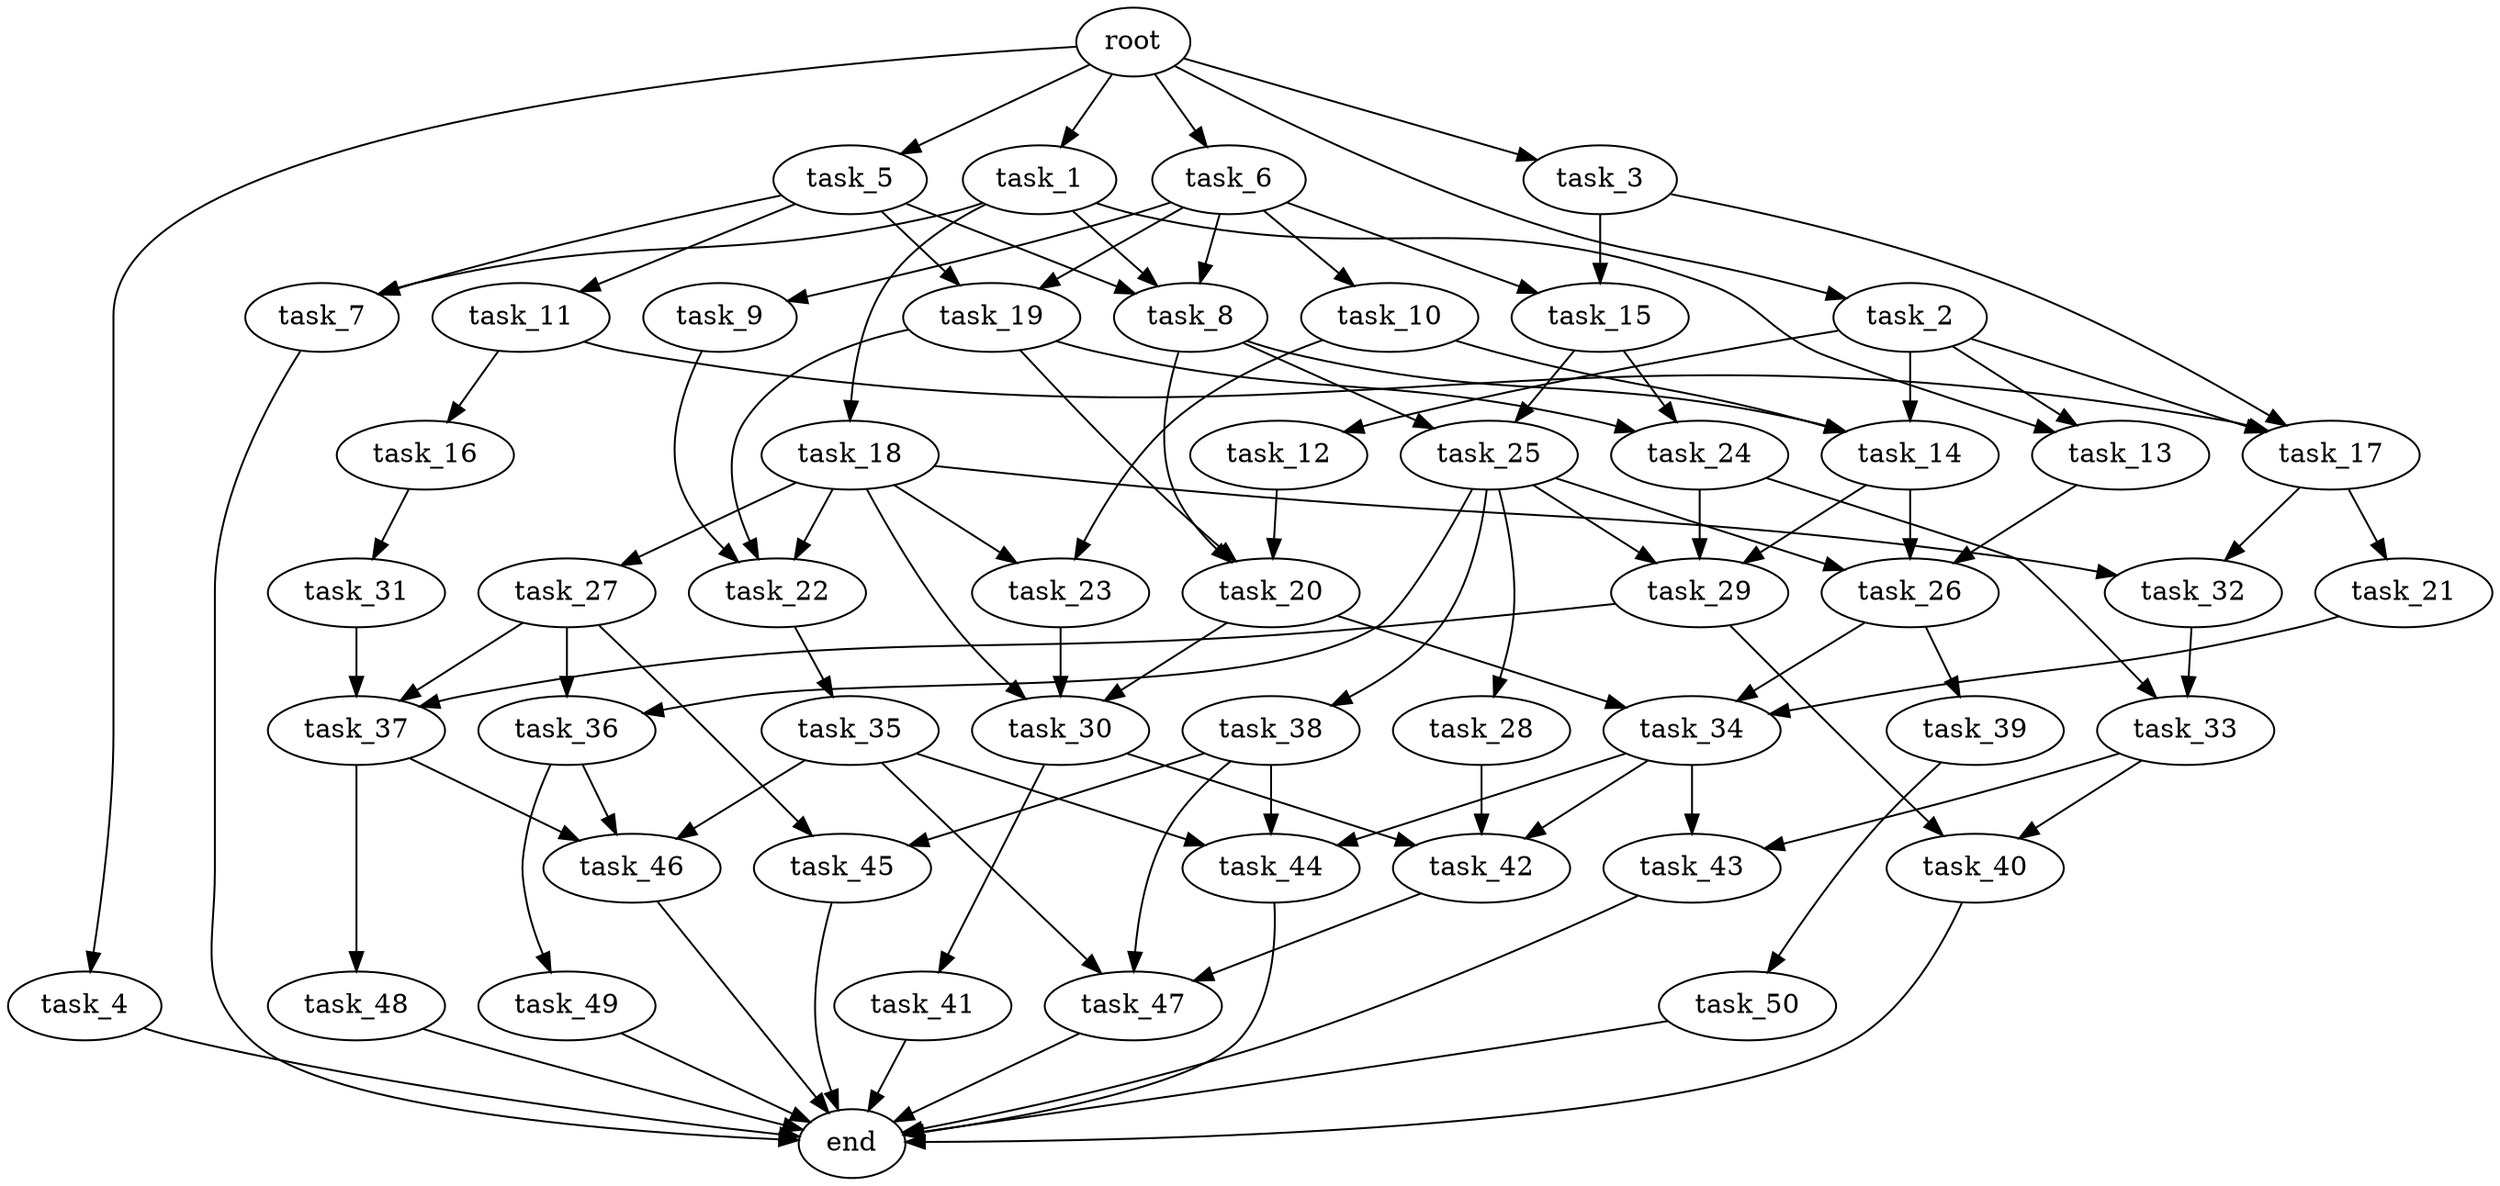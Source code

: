 digraph G {
  root [size="0.000000e+00"];
  task_1 [size="5.745954e+09"];
  task_2 [size="6.806114e+09"];
  task_3 [size="6.987826e+09"];
  task_4 [size="9.790365e+09"];
  task_5 [size="5.512940e+09"];
  task_6 [size="4.088344e+09"];
  task_7 [size="5.027582e+09"];
  task_8 [size="9.262015e+09"];
  task_9 [size="7.022286e+08"];
  task_10 [size="5.630727e+09"];
  task_11 [size="6.388666e+09"];
  task_12 [size="4.250092e+08"];
  task_13 [size="8.285649e+09"];
  task_14 [size="1.227109e+09"];
  task_15 [size="5.211817e+09"];
  task_16 [size="2.216887e+09"];
  task_17 [size="2.167533e+09"];
  task_18 [size="1.311090e+09"];
  task_19 [size="5.438537e+09"];
  task_20 [size="7.146773e+09"];
  task_21 [size="6.615415e+09"];
  task_22 [size="1.369334e+07"];
  task_23 [size="8.149410e+09"];
  task_24 [size="5.156734e+09"];
  task_25 [size="3.157219e+09"];
  task_26 [size="4.236787e+06"];
  task_27 [size="8.626206e+09"];
  task_28 [size="1.674335e+09"];
  task_29 [size="3.388021e+09"];
  task_30 [size="8.545981e+09"];
  task_31 [size="1.931036e+09"];
  task_32 [size="5.187064e+09"];
  task_33 [size="1.060174e+09"];
  task_34 [size="8.759836e+09"];
  task_35 [size="3.126349e+08"];
  task_36 [size="1.844410e+09"];
  task_37 [size="2.943739e+09"];
  task_38 [size="3.538854e+09"];
  task_39 [size="4.657512e+09"];
  task_40 [size="9.631122e+09"];
  task_41 [size="9.273332e+08"];
  task_42 [size="3.748450e+09"];
  task_43 [size="5.489354e+08"];
  task_44 [size="7.476988e+09"];
  task_45 [size="6.541102e+09"];
  task_46 [size="9.070733e+08"];
  task_47 [size="2.952741e+09"];
  task_48 [size="5.682475e+09"];
  task_49 [size="5.784406e+09"];
  task_50 [size="1.897738e+09"];
  end [size="0.000000e+00"];

  root -> task_1 [size="1.000000e-12"];
  root -> task_2 [size="1.000000e-12"];
  root -> task_3 [size="1.000000e-12"];
  root -> task_4 [size="1.000000e-12"];
  root -> task_5 [size="1.000000e-12"];
  root -> task_6 [size="1.000000e-12"];
  task_1 -> task_7 [size="2.513791e+08"];
  task_1 -> task_8 [size="3.087338e+08"];
  task_1 -> task_13 [size="4.142825e+08"];
  task_1 -> task_18 [size="1.311090e+08"];
  task_2 -> task_12 [size="4.250092e+07"];
  task_2 -> task_13 [size="4.142825e+08"];
  task_2 -> task_14 [size="4.090365e+07"];
  task_2 -> task_17 [size="7.225112e+07"];
  task_3 -> task_15 [size="2.605908e+08"];
  task_3 -> task_17 [size="7.225112e+07"];
  task_4 -> end [size="1.000000e-12"];
  task_5 -> task_7 [size="2.513791e+08"];
  task_5 -> task_8 [size="3.087338e+08"];
  task_5 -> task_11 [size="6.388666e+08"];
  task_5 -> task_19 [size="2.719268e+08"];
  task_6 -> task_8 [size="3.087338e+08"];
  task_6 -> task_9 [size="7.022286e+07"];
  task_6 -> task_10 [size="5.630727e+08"];
  task_6 -> task_15 [size="2.605908e+08"];
  task_6 -> task_19 [size="2.719268e+08"];
  task_7 -> end [size="1.000000e-12"];
  task_8 -> task_14 [size="4.090365e+07"];
  task_8 -> task_20 [size="2.382258e+08"];
  task_8 -> task_25 [size="1.578609e+08"];
  task_9 -> task_22 [size="4.564445e+05"];
  task_10 -> task_14 [size="4.090365e+07"];
  task_10 -> task_23 [size="4.074705e+08"];
  task_11 -> task_16 [size="2.216887e+08"];
  task_11 -> task_17 [size="7.225112e+07"];
  task_12 -> task_20 [size="2.382258e+08"];
  task_13 -> task_26 [size="1.412262e+05"];
  task_14 -> task_26 [size="1.412262e+05"];
  task_14 -> task_29 [size="1.129340e+08"];
  task_15 -> task_24 [size="2.578367e+08"];
  task_15 -> task_25 [size="1.578609e+08"];
  task_16 -> task_31 [size="1.931036e+08"];
  task_17 -> task_21 [size="6.615415e+08"];
  task_17 -> task_32 [size="2.593532e+08"];
  task_18 -> task_22 [size="4.564445e+05"];
  task_18 -> task_23 [size="4.074705e+08"];
  task_18 -> task_27 [size="8.626206e+08"];
  task_18 -> task_30 [size="2.848660e+08"];
  task_18 -> task_32 [size="2.593532e+08"];
  task_19 -> task_20 [size="2.382258e+08"];
  task_19 -> task_22 [size="4.564445e+05"];
  task_19 -> task_24 [size="2.578367e+08"];
  task_20 -> task_30 [size="2.848660e+08"];
  task_20 -> task_34 [size="2.919945e+08"];
  task_21 -> task_34 [size="2.919945e+08"];
  task_22 -> task_35 [size="3.126349e+07"];
  task_23 -> task_30 [size="2.848660e+08"];
  task_24 -> task_29 [size="1.129340e+08"];
  task_24 -> task_33 [size="5.300871e+07"];
  task_25 -> task_26 [size="1.412262e+05"];
  task_25 -> task_28 [size="1.674335e+08"];
  task_25 -> task_29 [size="1.129340e+08"];
  task_25 -> task_36 [size="9.222051e+07"];
  task_25 -> task_38 [size="3.538854e+08"];
  task_26 -> task_34 [size="2.919945e+08"];
  task_26 -> task_39 [size="4.657512e+08"];
  task_27 -> task_36 [size="9.222051e+07"];
  task_27 -> task_37 [size="9.812463e+07"];
  task_27 -> task_45 [size="3.270551e+08"];
  task_28 -> task_42 [size="1.249483e+08"];
  task_29 -> task_37 [size="9.812463e+07"];
  task_29 -> task_40 [size="4.815561e+08"];
  task_30 -> task_41 [size="9.273332e+07"];
  task_30 -> task_42 [size="1.249483e+08"];
  task_31 -> task_37 [size="9.812463e+07"];
  task_32 -> task_33 [size="5.300871e+07"];
  task_33 -> task_40 [size="4.815561e+08"];
  task_33 -> task_43 [size="2.744677e+07"];
  task_34 -> task_42 [size="1.249483e+08"];
  task_34 -> task_43 [size="2.744677e+07"];
  task_34 -> task_44 [size="2.492329e+08"];
  task_35 -> task_44 [size="2.492329e+08"];
  task_35 -> task_46 [size="3.023578e+07"];
  task_35 -> task_47 [size="9.842470e+07"];
  task_36 -> task_46 [size="3.023578e+07"];
  task_36 -> task_49 [size="5.784406e+08"];
  task_37 -> task_46 [size="3.023578e+07"];
  task_37 -> task_48 [size="5.682475e+08"];
  task_38 -> task_44 [size="2.492329e+08"];
  task_38 -> task_45 [size="3.270551e+08"];
  task_38 -> task_47 [size="9.842470e+07"];
  task_39 -> task_50 [size="1.897738e+08"];
  task_40 -> end [size="1.000000e-12"];
  task_41 -> end [size="1.000000e-12"];
  task_42 -> task_47 [size="9.842470e+07"];
  task_43 -> end [size="1.000000e-12"];
  task_44 -> end [size="1.000000e-12"];
  task_45 -> end [size="1.000000e-12"];
  task_46 -> end [size="1.000000e-12"];
  task_47 -> end [size="1.000000e-12"];
  task_48 -> end [size="1.000000e-12"];
  task_49 -> end [size="1.000000e-12"];
  task_50 -> end [size="1.000000e-12"];
}
